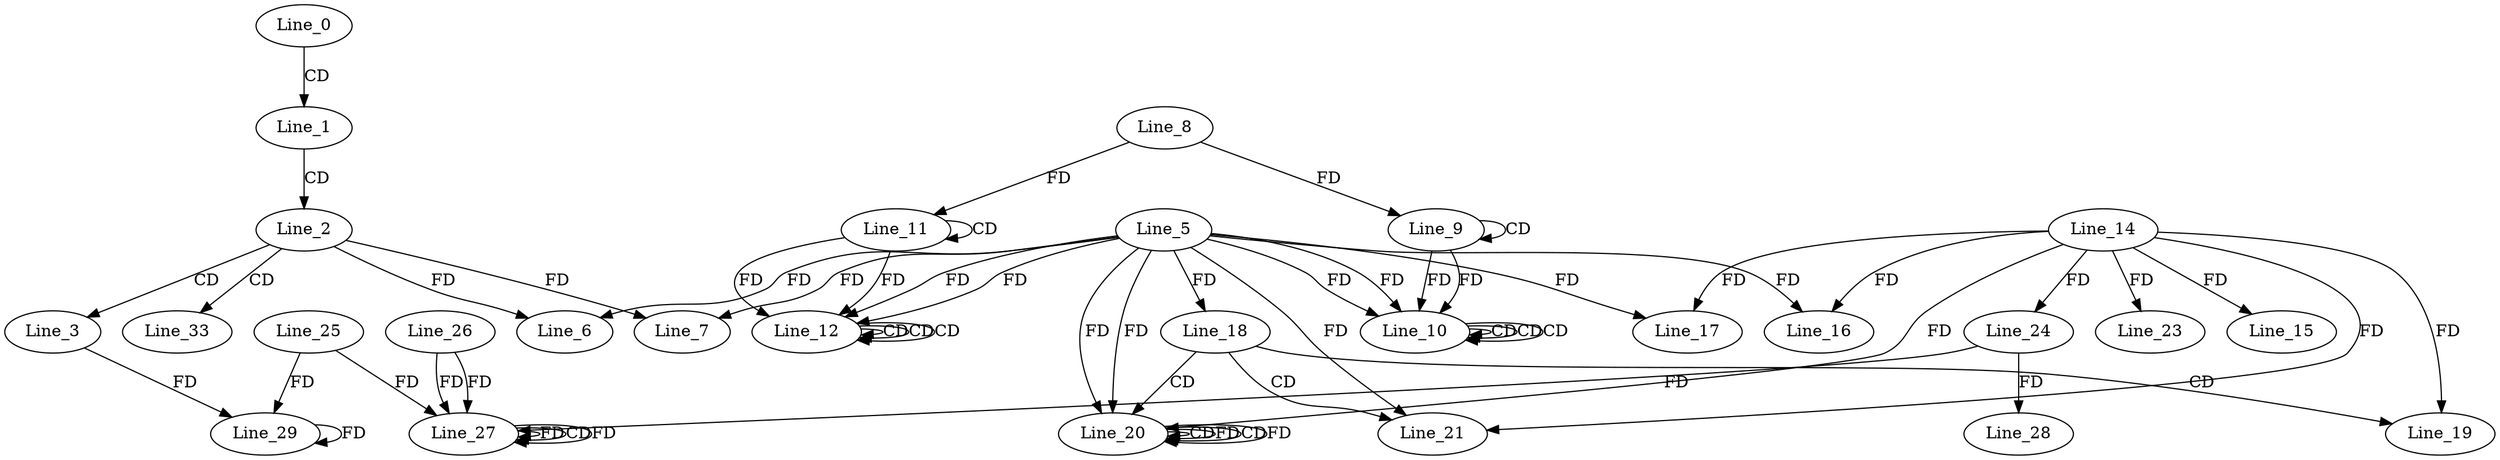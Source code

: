digraph G {
  Line_0;
  Line_1;
  Line_2;
  Line_3;
  Line_5;
  Line_6;
  Line_6;
  Line_7;
  Line_7;
  Line_9;
  Line_9;
  Line_8;
  Line_9;
  Line_10;
  Line_10;
  Line_10;
  Line_10;
  Line_11;
  Line_11;
  Line_11;
  Line_12;
  Line_12;
  Line_12;
  Line_12;
  Line_14;
  Line_15;
  Line_16;
  Line_16;
  Line_17;
  Line_17;
  Line_18;
  Line_18;
  Line_19;
  Line_20;
  Line_20;
  Line_20;
  Line_20;
  Line_20;
  Line_20;
  Line_20;
  Line_21;
  Line_21;
  Line_21;
  Line_23;
  Line_24;
  Line_27;
  Line_26;
  Line_27;
  Line_24;
  Line_27;
  Line_27;
  Line_25;
  Line_28;
  Line_29;
  Line_29;
  Line_33;
  Line_0 -> Line_1 [ label="CD" ];
  Line_1 -> Line_2 [ label="CD" ];
  Line_2 -> Line_3 [ label="CD" ];
  Line_5 -> Line_6 [ label="FD" ];
  Line_2 -> Line_6 [ label="FD" ];
  Line_5 -> Line_7 [ label="FD" ];
  Line_2 -> Line_7 [ label="FD" ];
  Line_9 -> Line_9 [ label="CD" ];
  Line_8 -> Line_9 [ label="FD" ];
  Line_10 -> Line_10 [ label="CD" ];
  Line_10 -> Line_10 [ label="CD" ];
  Line_5 -> Line_10 [ label="FD" ];
  Line_9 -> Line_10 [ label="FD" ];
  Line_10 -> Line_10 [ label="CD" ];
  Line_5 -> Line_10 [ label="FD" ];
  Line_9 -> Line_10 [ label="FD" ];
  Line_11 -> Line_11 [ label="CD" ];
  Line_8 -> Line_11 [ label="FD" ];
  Line_12 -> Line_12 [ label="CD" ];
  Line_12 -> Line_12 [ label="CD" ];
  Line_5 -> Line_12 [ label="FD" ];
  Line_11 -> Line_12 [ label="FD" ];
  Line_12 -> Line_12 [ label="CD" ];
  Line_5 -> Line_12 [ label="FD" ];
  Line_11 -> Line_12 [ label="FD" ];
  Line_14 -> Line_15 [ label="FD" ];
  Line_14 -> Line_16 [ label="FD" ];
  Line_5 -> Line_16 [ label="FD" ];
  Line_14 -> Line_17 [ label="FD" ];
  Line_5 -> Line_17 [ label="FD" ];
  Line_5 -> Line_18 [ label="FD" ];
  Line_18 -> Line_19 [ label="CD" ];
  Line_14 -> Line_19 [ label="FD" ];
  Line_18 -> Line_20 [ label="CD" ];
  Line_20 -> Line_20 [ label="CD" ];
  Line_5 -> Line_20 [ label="FD" ];
  Line_20 -> Line_20 [ label="FD" ];
  Line_20 -> Line_20 [ label="CD" ];
  Line_14 -> Line_20 [ label="FD" ];
  Line_5 -> Line_20 [ label="FD" ];
  Line_20 -> Line_20 [ label="FD" ];
  Line_18 -> Line_21 [ label="CD" ];
  Line_14 -> Line_21 [ label="FD" ];
  Line_5 -> Line_21 [ label="FD" ];
  Line_14 -> Line_23 [ label="FD" ];
  Line_14 -> Line_24 [ label="FD" ];
  Line_27 -> Line_27 [ label="FD" ];
  Line_26 -> Line_27 [ label="FD" ];
  Line_24 -> Line_27 [ label="FD" ];
  Line_27 -> Line_27 [ label="CD" ];
  Line_25 -> Line_27 [ label="FD" ];
  Line_27 -> Line_27 [ label="FD" ];
  Line_26 -> Line_27 [ label="FD" ];
  Line_24 -> Line_28 [ label="FD" ];
  Line_3 -> Line_29 [ label="FD" ];
  Line_29 -> Line_29 [ label="FD" ];
  Line_25 -> Line_29 [ label="FD" ];
  Line_2 -> Line_33 [ label="CD" ];
}
